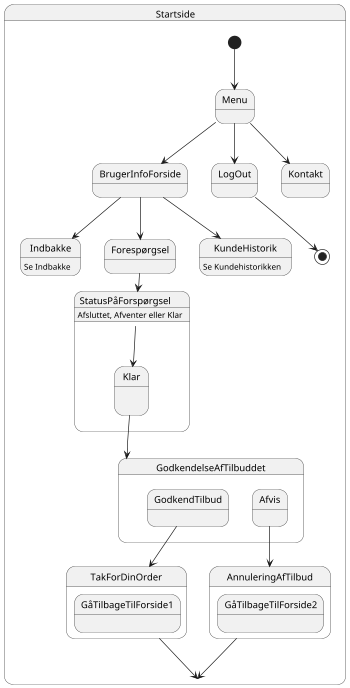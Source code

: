 @startuml
'https://plantuml.com/state-diagram

scale 350 width
state Startside{
[*] --> Menu
Menu --> BrugerInfoForside
BrugerInfoForside --> Indbakke
Indbakke : Se Indbakke
BrugerInfoForside --> Forespørgsel
BrugerInfoForside --> KundeHistorik
KundeHistorik : Se Kundehistorikken
Forespørgsel --> StatusPåForspørgsel
StatusPåForspørgsel : Afsluttet, Afventer eller Klar
state StatusPåForspørgsel {
Klar:
}
StatusPåForspørgsel --> Klar

Klar --> GodkendelseAfTilbuddet
Klar :
state GodkendelseAfTilbuddet{
GodkendTilbud:
Afvis:
}
Afvis --> AnnuleringAfTilbud
state AnnuleringAfTilbud {
GåTilbageTilForside2:
}
GodkendTilbud --> TakForDinOrder
state TakForDinOrder {
GåTilbageTilForside1:
}

TakForDinOrder --> Startside

AnnuleringAfTilbud --> Startside




Menu --> LogOut
LogOut -->[*]
Menu --> Kontakt
}
@enduml